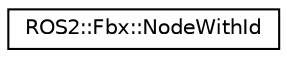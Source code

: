 digraph "Graphical Class Hierarchy"
{
 // LATEX_PDF_SIZE
  edge [fontname="Helvetica",fontsize="10",labelfontname="Helvetica",labelfontsize="10"];
  node [fontname="Helvetica",fontsize="10",shape=record];
  rankdir="LR";
  Node0 [label="ROS2::Fbx::NodeWithId",height=0.2,width=0.4,color="black", fillcolor="white", style="filled",URL="$struct_r_o_s2_1_1_fbx_1_1_node_with_id.html",tooltip="A node with unique id."];
}

